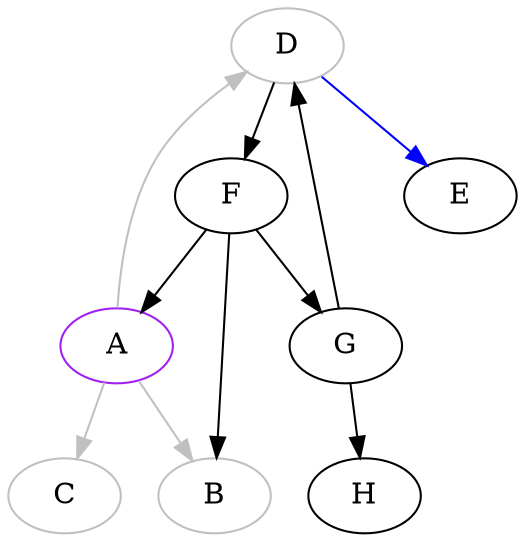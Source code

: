 digraph {
	D [label="D", color="gray"];
	F [label="F"];
	H [label="H"];
	A [label="A", color="purple"];
	E [label="E"];
	G [label="G"];
	C [label="C", color="gray"];
	B [label="B", color="gray"];
	
	A -> C [color="gray"];
	A -> B [color="gray"];
	D -> E [color="blue"];
	D -> F;
	F -> A;
	F -> G;
	F -> B;
	A -> D [color="gray"];
	G -> H;
	G -> D;
}